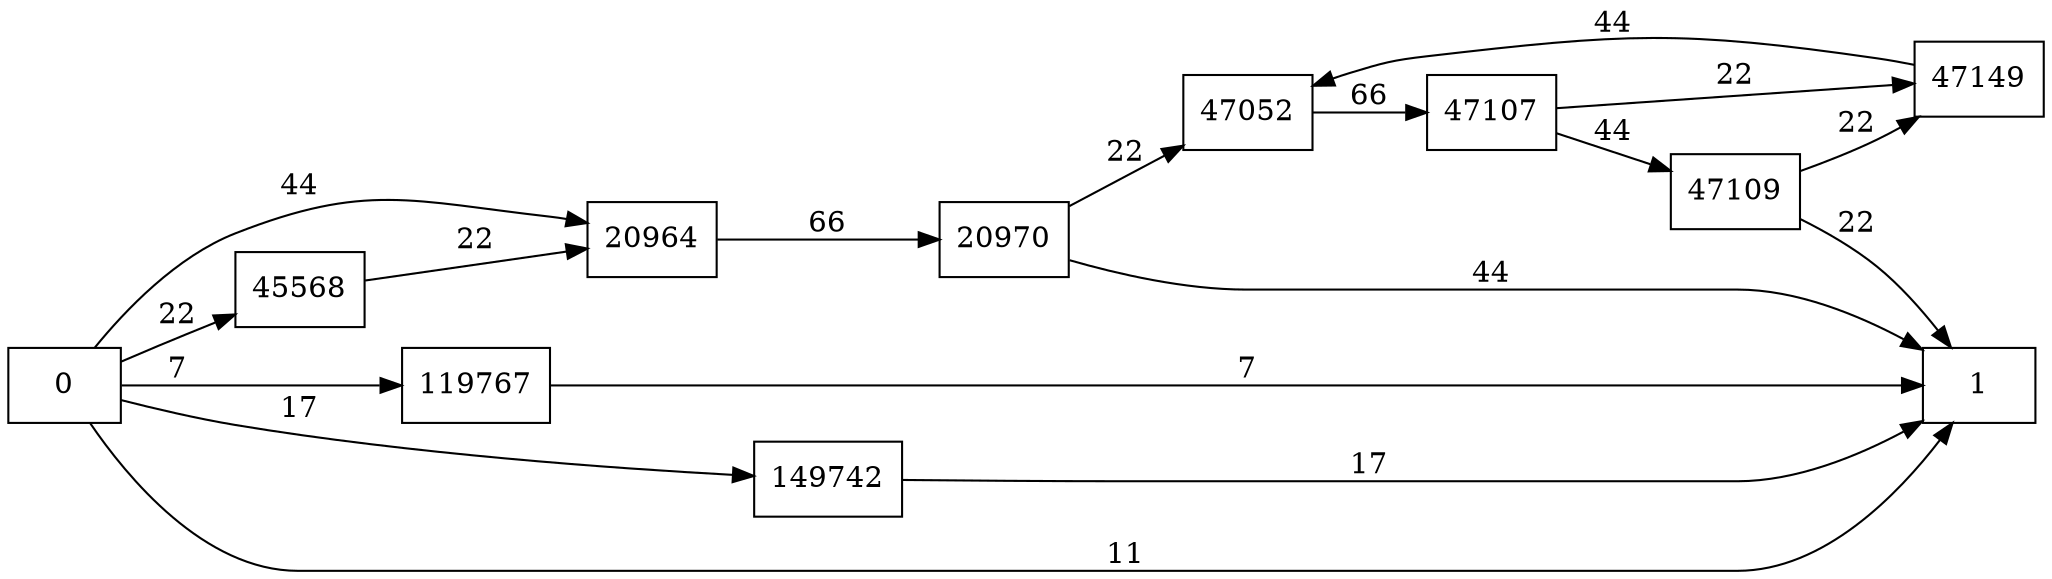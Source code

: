 digraph {
	graph [rankdir=LR]
	node [shape=rectangle]
	20964 -> 20970 [label=66]
	20970 -> 1 [label=44]
	20970 -> 47052 [label=22]
	45568 -> 20964 [label=22]
	47052 -> 47107 [label=66]
	47107 -> 47109 [label=44]
	47107 -> 47149 [label=22]
	47109 -> 47149 [label=22]
	47109 -> 1 [label=22]
	47149 -> 47052 [label=44]
	119767 -> 1 [label=7]
	149742 -> 1 [label=17]
	0 -> 20964 [label=44]
	0 -> 45568 [label=22]
	0 -> 1 [label=11]
	0 -> 119767 [label=7]
	0 -> 149742 [label=17]
}
